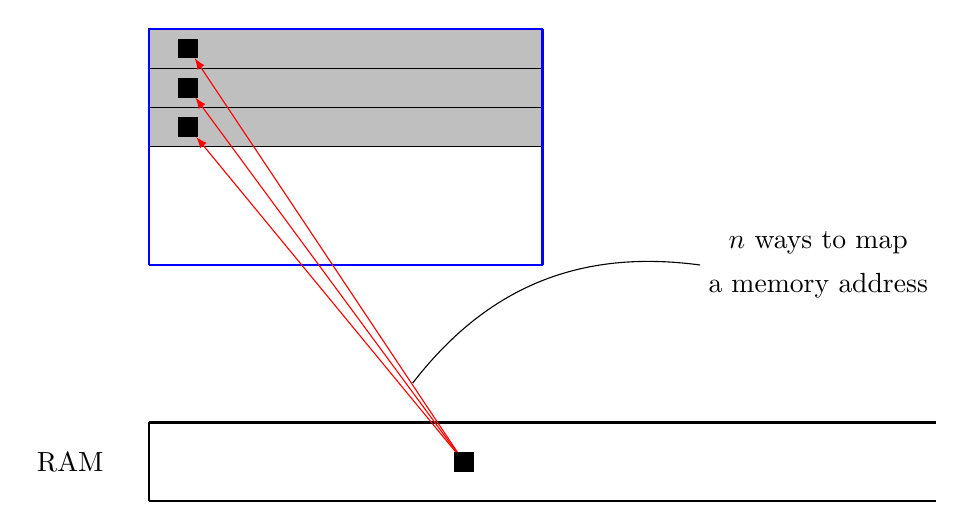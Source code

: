 % -*- root: ../../supcom.tex -*-

\begin{tikzpicture}
  \node [draw, fill=black] (r) at (4,.5) {};

  \draw [thick] (0,0) -- (10,0);
  \draw [thick] (0,1) -- (10,1);
  \draw [thick] (0,0) -- (0,1);

  \node [] at (-1,.5) {RAM};

  \draw [fill=lightgray] (0,6.0) rectangle (5,5.5);
  \draw [fill=lightgray] (0,5.5) rectangle (5,5.0);
  \draw [fill=lightgray] (0,5.0) rectangle (5,4.5);

  \node [draw, fill=black] (c1) at (.5,5.75) {};
  \node [draw, fill=black] (c2) at (.5,5.25) {};
  \node [draw, fill=black] (c3) at (.5,4.75) {};

  \draw [thick, color=blue] (0,3) -- (5,3);
  \draw [thick, color=blue] (0,6) -- (5,6);
  \draw [thick, color=blue] (0,3) -- (0,6);
  \draw [thick, color=blue] (5,3) -- (5,6);

  \draw [red, -latex] (r) -- (c1);
  \draw [red, -latex] (r) -- (c2);
  \draw [red, -latex] (r) -- (c3);

  \draw [bend left] (3.35,1.5) to (7,3);

  \node [rectangle split, rectangle split parts=2] at (8.5,3) {$n$ ways to map
                                              \nodepart{two} a memory address};

\end{tikzpicture}
